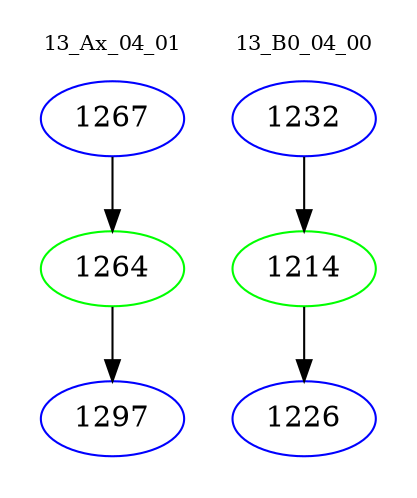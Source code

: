 digraph{
subgraph cluster_0 {
color = white
label = "13_Ax_04_01";
fontsize=10;
T0_1267 [label="1267", color="blue"]
T0_1267 -> T0_1264 [color="black"]
T0_1264 [label="1264", color="green"]
T0_1264 -> T0_1297 [color="black"]
T0_1297 [label="1297", color="blue"]
}
subgraph cluster_1 {
color = white
label = "13_B0_04_00";
fontsize=10;
T1_1232 [label="1232", color="blue"]
T1_1232 -> T1_1214 [color="black"]
T1_1214 [label="1214", color="green"]
T1_1214 -> T1_1226 [color="black"]
T1_1226 [label="1226", color="blue"]
}
}
